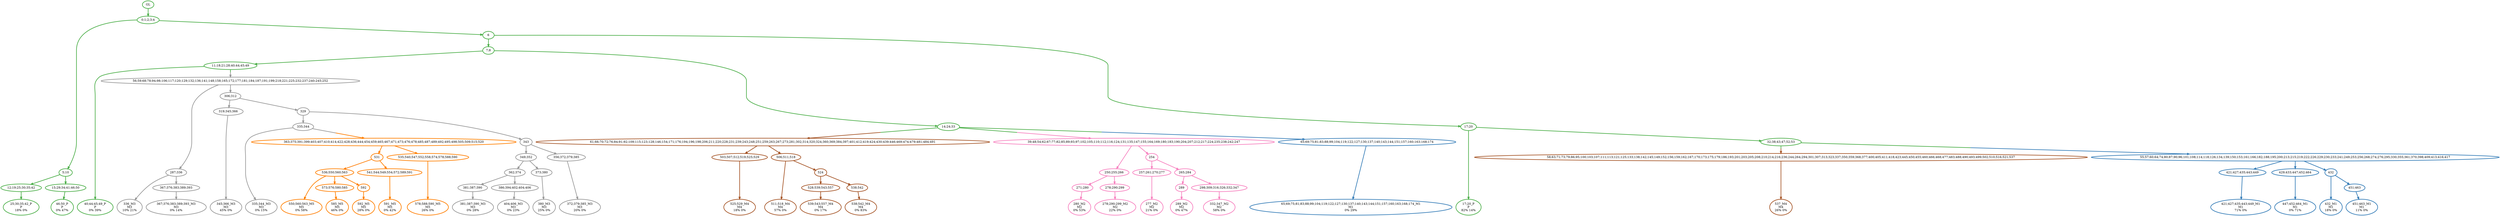 digraph T {
	{
		rank=same
		81 [penwidth=3,colorscheme=set19,color=3,label="25;30;35;42_P\nP\n18% 0%"]
		79 [penwidth=3,colorscheme=set19,color=3,label="46;50_P\nP\n0% 47%"]
		75 [penwidth=3,colorscheme=set19,color=3,label="40;44;45;49_P\nP\n0% 39%"]
		72 [penwidth=3,colorscheme=set19,color=3,label="17;20_P\nP\n82% 14%"]
		70 [penwidth=3,colorscheme=set19,color=2,label="65;69;75;81;83;88;99;104;119;122;127;130;137;140;143;144;151;157;160;163;168;174_M1\nM1\n0% 29%"]
		68 [penwidth=3,colorscheme=set19,color=2,label="421;427;435;443;449_M1\nM1\n71% 0%"]
		66 [penwidth=3,colorscheme=set19,color=2,label="447;452;464_M1\nM1\n0% 71%"]
		64 [penwidth=3,colorscheme=set19,color=2,label="432_M1\nM1\n18% 0%"]
		62 [penwidth=3,colorscheme=set19,color=2,label="451;463_M1\nM1\n11% 0%"]
		59 [penwidth=3,colorscheme=set19,color=8,label="280_M2\nM2\n0% 53%"]
		57 [penwidth=3,colorscheme=set19,color=8,label="278;290;299_M2\nM2\n22% 0%"]
		54 [penwidth=3,colorscheme=set19,color=8,label="277_M2\nM2\n21% 0%"]
		51 [penwidth=3,colorscheme=set19,color=8,label="289_M2\nM2\n0% 47%"]
		49 [penwidth=3,colorscheme=set19,color=8,label="332;347_M2\nM2\n58% 0%"]
		47 [penwidth=3,colorscheme=set19,color=9,label="336_M3\nM3\n10% 21%"]
		45 [penwidth=3,colorscheme=set19,color=9,label="367;376;383;389;393_M3\nM3\n0% 14%"]
		42 [penwidth=3,colorscheme=set19,color=9,label="345;366_M3\nM3\n45% 0%"]
		39 [penwidth=3,colorscheme=set19,color=9,label="335;344_M3\nM3\n0% 15%"]
		34 [penwidth=3,colorscheme=set19,color=9,label="381;387;390_M3\nM3\n0% 28%"]
		32 [penwidth=3,colorscheme=set19,color=9,label="404;406_M3\nM3\n0% 23%"]
		30 [penwidth=3,colorscheme=set19,color=9,label="380_M3\nM3\n25% 0%"]
		28 [penwidth=3,colorscheme=set19,color=9,label="372;379;385_M3\nM3\n20% 0%"]
		26 [penwidth=3,colorscheme=set19,color=7,label="525;529_M4\nM4\n18% 0%"]
		24 [penwidth=3,colorscheme=set19,color=7,label="511;518_M4\nM4\n57% 0%"]
		21 [penwidth=3,colorscheme=set19,color=7,label="539;543;557_M4\nM4\n0% 17%"]
		19 [penwidth=3,colorscheme=set19,color=7,label="538;542_M4\nM4\n0% 83%"]
		18 [penwidth=3,colorscheme=set19,color=7,label="537_M4\nM4\n26% 0%"]
		15 [penwidth=3,colorscheme=set19,color=5,label="550;560;563_M5\nM5\n0% 58%"]
		13 [penwidth=3,colorscheme=set19,color=5,label="585_M5\nM5\n46% 0%"]
		11 [penwidth=3,colorscheme=set19,color=5,label="592_M5\nM5\n28% 0%"]
		9 [penwidth=3,colorscheme=set19,color=5,label="591_M5\nM5\n0% 42%"]
		7 [penwidth=3,colorscheme=set19,color=5,label="578;588;590_M5\nM5\n26% 0%"]
	}
	85 [penwidth=3,colorscheme=set19,color=3,label="GL"]
	84 [penwidth=3,colorscheme=set19,color=3,label="0;1;2;3;4"]
	83 [penwidth=3,colorscheme=set19,color=3,label="5;10"]
	82 [penwidth=3,colorscheme=set19,color=3,label="12;19;25;30;35;42"]
	80 [penwidth=3,colorscheme=set19,color=3,label="15;29;34;41;46;50"]
	78 [penwidth=3,colorscheme=set19,color=3,label="6"]
	77 [penwidth=3,colorscheme=set19,color=3,label="7;8"]
	76 [penwidth=3,colorscheme=set19,color=3,label="11;18;21;28;40;44;45;49"]
	74 [penwidth=3,colorscheme=set19,color=3,label="14;24;33"]
	73 [penwidth=3,colorscheme=set19,color=3,label="17;20"]
	71 [penwidth=3,colorscheme=set19,color=3,label="32;38;43;47;52;53"]
	69 [penwidth=3,colorscheme=set19,color=2,label="421;427;435;443;449"]
	67 [penwidth=3,colorscheme=set19,color=2,label="429;433;447;452;464"]
	65 [penwidth=3,colorscheme=set19,color=2,label="432"]
	63 [penwidth=3,colorscheme=set19,color=2,label="451;463"]
	61 [penwidth=3,colorscheme=set19,color=8,label="250;255;266"]
	60 [penwidth=3,colorscheme=set19,color=8,label="271;280"]
	58 [penwidth=3,colorscheme=set19,color=8,label="278;290;299"]
	56 [penwidth=3,colorscheme=set19,color=8,label="254"]
	55 [penwidth=3,colorscheme=set19,color=8,label="257;261;270;277"]
	53 [penwidth=3,colorscheme=set19,color=8,label="265;284"]
	52 [penwidth=3,colorscheme=set19,color=8,label="289"]
	50 [penwidth=3,colorscheme=set19,color=8,label="298;309;316;326;332;347"]
	48 [penwidth=3,colorscheme=set19,color=9,label="287;336"]
	46 [penwidth=3,colorscheme=set19,color=9,label="367;376;383;389;393"]
	44 [penwidth=3,colorscheme=set19,color=9,label="306;312"]
	43 [penwidth=3,colorscheme=set19,color=9,label="319;345;366"]
	41 [penwidth=3,colorscheme=set19,color=9,label="329"]
	40 [penwidth=3,colorscheme=set19,color=9,label="335;344"]
	38 [penwidth=3,colorscheme=set19,color=9,label="343"]
	37 [penwidth=3,colorscheme=set19,color=9,label="349;352"]
	36 [penwidth=3,colorscheme=set19,color=9,label="362;374"]
	35 [penwidth=3,colorscheme=set19,color=9,label="381;387;390"]
	33 [penwidth=3,colorscheme=set19,color=9,label="386;394;402;404;406"]
	31 [penwidth=3,colorscheme=set19,color=9,label="373;380"]
	29 [penwidth=3,colorscheme=set19,color=9,label="356;372;379;385"]
	27 [penwidth=3,colorscheme=set19,color=7,label="503;507;512;519;525;529"]
	25 [penwidth=3,colorscheme=set19,color=7,label="506;511;518"]
	23 [penwidth=3,colorscheme=set19,color=7,label="524"]
	22 [penwidth=3,colorscheme=set19,color=7,label="528;539;543;557"]
	20 [penwidth=3,colorscheme=set19,color=7,label="538;542"]
	17 [penwidth=3,colorscheme=set19,color=5,label="531"]
	16 [penwidth=3,colorscheme=set19,color=5,label="536;550;560;563"]
	14 [penwidth=3,colorscheme=set19,color=5,label="573;576;580;585"]
	12 [penwidth=3,colorscheme=set19,color=5,label="592"]
	10 [penwidth=3,colorscheme=set19,color=5,label="541;544;549;554;572;589;591"]
	8 [penwidth=3,colorscheme=set19,color=5,label="535;540;547;552;558;574;578;588;590"]
	6 [penwidth=3,colorscheme=set19,color=5,label="363;375;391;399;403;407;410;414;422;428;436;444;454;459;465;467;471;473;476;478;485;487;489;492;495;498;505;509;515;520"]
	5 [penwidth=3,colorscheme=set19,color=7,label="61;66;70;72;76;84;91;92;109;115;123;128;146;154;171;176;194;196;198;206;211;220;228;231;239;243;248;251;259;263;267;273;281;302;314;320;324;360;369;384;397;401;412;419;424;430;439;446;469;474;479;481;484;491"]
	4 [penwidth=3,colorscheme=set19,color=7,label="58;63;71;73;79;86;95;100;103;107;111;113;121;125;133;138;142;145;149;152;156;159;162;167;170;173;175;179;186;193;201;203;205;208;210;214;216;236;244;264;294;301;307;313;323;337;350;359;368;377;400;405;411;418;423;445;450;455;460;466;468;477;483;488;490;493;499;502;510;516;521;537"]
	3 [penwidth=3,colorscheme=set19,color=9,label="56;59;68;78;94;98;106;117;120;129;132;136;141;148;158;165;172;177;181;184;187;191;199;218;221;225;232;237;240;245;252"]
	2 [penwidth=3,colorscheme=set19,color=8,label="39;48;54;62;67;77;82;85;89;93;97;102;105;110;112;116;124;131;135;147;155;164;169;180;183;190;204;207;212;217;224;235;238;242;247"]
	1 [penwidth=3,colorscheme=set19,color=2,label="65;69;75;81;83;88;99;104;119;122;127;130;137;140;143;144;151;157;160;163;168;174"]
	0 [penwidth=3,colorscheme=set19,color=2,label="55;57;60;64;74;80;87;90;96;101;108;114;118;126;134;139;150;153;161;166;182;188;195;200;213;215;219;222;226;229;230;233;241;249;253;256;268;274;276;295;330;355;361;370;398;409;413;416;417"]
	85 -> 84 [penwidth=3,colorscheme=set19,color=3]
	84 -> 83 [penwidth=3,colorscheme=set19,color=3]
	84 -> 78 [penwidth=3,colorscheme=set19,color=3]
	83 -> 80 [penwidth=3,colorscheme=set19,color=3]
	83 -> 82 [penwidth=3,colorscheme=set19,color=3]
	82 -> 81 [penwidth=3,colorscheme=set19,color=3]
	80 -> 79 [penwidth=3,colorscheme=set19,color=3]
	78 -> 73 [penwidth=3,colorscheme=set19,color=3]
	78 -> 77 [penwidth=3,colorscheme=set19,color=3]
	77 -> 74 [penwidth=3,colorscheme=set19,color=3]
	77 -> 76 [penwidth=3,colorscheme=set19,color=3]
	76 -> 75 [penwidth=3,colorscheme=set19,color=3]
	76 -> 3 [penwidth=3,colorscheme=set19,color="3;0.5:9"]
	74 -> 5 [penwidth=3,colorscheme=set19,color="3;0.5:7"]
	74 -> 2 [penwidth=3,colorscheme=set19,color="3;0.5:8"]
	74 -> 1 [penwidth=3,colorscheme=set19,color="3;0.5:2"]
	73 -> 72 [penwidth=3,colorscheme=set19,color=3]
	73 -> 71 [penwidth=3,colorscheme=set19,color=3]
	71 -> 4 [penwidth=3,colorscheme=set19,color="3;0.5:7"]
	71 -> 0 [penwidth=3,colorscheme=set19,color="3;0.5:2"]
	69 -> 68 [penwidth=3,colorscheme=set19,color=2]
	67 -> 66 [penwidth=3,colorscheme=set19,color=2]
	65 -> 64 [penwidth=3,colorscheme=set19,color=2]
	65 -> 63 [penwidth=3,colorscheme=set19,color=2]
	63 -> 62 [penwidth=3,colorscheme=set19,color=2]
	61 -> 58 [penwidth=3,colorscheme=set19,color=8]
	61 -> 60 [penwidth=3,colorscheme=set19,color=8]
	60 -> 59 [penwidth=3,colorscheme=set19,color=8]
	58 -> 57 [penwidth=3,colorscheme=set19,color=8]
	56 -> 53 [penwidth=3,colorscheme=set19,color=8]
	56 -> 55 [penwidth=3,colorscheme=set19,color=8]
	55 -> 54 [penwidth=3,colorscheme=set19,color=8]
	53 -> 52 [penwidth=3,colorscheme=set19,color=8]
	53 -> 50 [penwidth=3,colorscheme=set19,color=8]
	52 -> 51 [penwidth=3,colorscheme=set19,color=8]
	50 -> 49 [penwidth=3,colorscheme=set19,color=8]
	48 -> 47 [penwidth=3,colorscheme=set19,color=9]
	48 -> 46 [penwidth=3,colorscheme=set19,color=9]
	46 -> 45 [penwidth=3,colorscheme=set19,color=9]
	44 -> 41 [penwidth=3,colorscheme=set19,color=9]
	44 -> 43 [penwidth=3,colorscheme=set19,color=9]
	43 -> 42 [penwidth=3,colorscheme=set19,color=9]
	41 -> 40 [penwidth=3,colorscheme=set19,color=9]
	41 -> 38 [penwidth=3,colorscheme=set19,color=9]
	40 -> 39 [penwidth=3,colorscheme=set19,color=9]
	40 -> 6 [penwidth=3,colorscheme=set19,color="9;0.5:5"]
	38 -> 37 [penwidth=3,colorscheme=set19,color=9]
	38 -> 29 [penwidth=3,colorscheme=set19,color=9]
	37 -> 36 [penwidth=3,colorscheme=set19,color=9]
	37 -> 31 [penwidth=3,colorscheme=set19,color=9]
	36 -> 35 [penwidth=3,colorscheme=set19,color=9]
	36 -> 33 [penwidth=3,colorscheme=set19,color=9]
	35 -> 34 [penwidth=3,colorscheme=set19,color=9]
	33 -> 32 [penwidth=3,colorscheme=set19,color=9]
	31 -> 30 [penwidth=3,colorscheme=set19,color=9]
	29 -> 28 [penwidth=3,colorscheme=set19,color=9]
	27 -> 26 [penwidth=3,colorscheme=set19,color=7]
	25 -> 24 [penwidth=3,colorscheme=set19,color=7]
	25 -> 23 [penwidth=3,colorscheme=set19,color=7]
	23 -> 20 [penwidth=3,colorscheme=set19,color=7]
	23 -> 22 [penwidth=3,colorscheme=set19,color=7]
	22 -> 21 [penwidth=3,colorscheme=set19,color=7]
	20 -> 19 [penwidth=3,colorscheme=set19,color=7]
	17 -> 10 [penwidth=3,colorscheme=set19,color=5]
	17 -> 16 [penwidth=3,colorscheme=set19,color=5]
	16 -> 15 [penwidth=3,colorscheme=set19,color=5]
	16 -> 12 [penwidth=3,colorscheme=set19,color=5]
	16 -> 14 [penwidth=3,colorscheme=set19,color=5]
	14 -> 13 [penwidth=3,colorscheme=set19,color=5]
	12 -> 11 [penwidth=3,colorscheme=set19,color=5]
	10 -> 9 [penwidth=3,colorscheme=set19,color=5]
	8 -> 7 [penwidth=3,colorscheme=set19,color=5]
	6 -> 17 [penwidth=3,colorscheme=set19,color=5]
	6 -> 8 [penwidth=3,colorscheme=set19,color=5]
	5 -> 27 [penwidth=3,colorscheme=set19,color=7]
	5 -> 25 [penwidth=3,colorscheme=set19,color=7]
	4 -> 18 [penwidth=3,colorscheme=set19,color=7]
	3 -> 48 [penwidth=3,colorscheme=set19,color=9]
	3 -> 44 [penwidth=3,colorscheme=set19,color=9]
	2 -> 61 [penwidth=3,colorscheme=set19,color=8]
	2 -> 56 [penwidth=3,colorscheme=set19,color=8]
	1 -> 70 [penwidth=3,colorscheme=set19,color=2]
	0 -> 69 [penwidth=3,colorscheme=set19,color=2]
	0 -> 67 [penwidth=3,colorscheme=set19,color=2]
	0 -> 65 [penwidth=3,colorscheme=set19,color=2]
}
